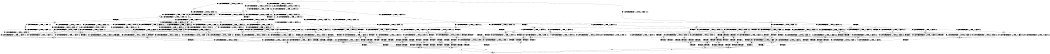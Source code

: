 digraph BCG {
size = "7, 10.5";
center = TRUE;
node [shape = circle];
0 [peripheries = 2];
0 -> 1 [label = "EX !0 !ATOMIC_EXCH_BRANCH (1, +1, TRUE, +0, 2, TRUE) !:0:1:2:"];
0 -> 2 [label = "EX !1 !ATOMIC_EXCH_BRANCH (1, +1, TRUE, +1, 1, FALSE) !:0:1:2:"];
0 -> 3 [label = "EX !2 !ATOMIC_EXCH_BRANCH (1, +0, TRUE, +0, 1, TRUE) !:0:1:2:"];
0 -> 4 [label = "EX !0 !ATOMIC_EXCH_BRANCH (1, +1, TRUE, +0, 2, TRUE) !:0:1:2:"];
1 -> 5 [label = "EX !2 !ATOMIC_EXCH_BRANCH (1, +0, TRUE, +0, 1, FALSE) !:0:1:2:"];
2 -> 6 [label = "EX !0 !ATOMIC_EXCH_BRANCH (1, +1, TRUE, +0, 2, FALSE) !:0:1:2:"];
2 -> 7 [label = "TERMINATE !1"];
2 -> 8 [label = "EX !2 !ATOMIC_EXCH_BRANCH (1, +0, TRUE, +0, 1, FALSE) !:0:1:2:"];
2 -> 9 [label = "EX !0 !ATOMIC_EXCH_BRANCH (1, +1, TRUE, +0, 2, FALSE) !:0:1:2:"];
3 -> 10 [label = "EX !0 !ATOMIC_EXCH_BRANCH (1, +1, TRUE, +0, 2, TRUE) !:0:1:2:"];
3 -> 11 [label = "EX !1 !ATOMIC_EXCH_BRANCH (1, +1, TRUE, +1, 1, FALSE) !:0:1:2:"];
3 -> 12 [label = "EX !0 !ATOMIC_EXCH_BRANCH (1, +1, TRUE, +0, 2, TRUE) !:0:1:2:"];
3 -> 3 [label = "EX !2 !ATOMIC_EXCH_BRANCH (1, +0, TRUE, +0, 1, TRUE) !:0:1:2:"];
4 -> 5 [label = "EX !2 !ATOMIC_EXCH_BRANCH (1, +0, TRUE, +0, 1, FALSE) !:0:1:2:"];
4 -> 13 [label = "TERMINATE !0"];
4 -> 14 [label = "EX !1 !ATOMIC_EXCH_BRANCH (1, +1, TRUE, +1, 1, TRUE) !:0:1:2:"];
4 -> 15 [label = "EX !2 !ATOMIC_EXCH_BRANCH (1, +0, TRUE, +0, 1, FALSE) !:0:1:2:"];
5 -> 16 [label = "EX !1 !ATOMIC_EXCH_BRANCH (1, +1, TRUE, +1, 1, FALSE) !:0:1:2:"];
6 -> 17 [label = "EX !2 !ATOMIC_EXCH_BRANCH (1, +0, TRUE, +0, 1, FALSE) !:0:1:2:"];
7 -> 18 [label = "EX !0 !ATOMIC_EXCH_BRANCH (1, +1, TRUE, +0, 2, FALSE) !:0:2:"];
7 -> 19 [label = "EX !2 !ATOMIC_EXCH_BRANCH (1, +0, TRUE, +0, 1, FALSE) !:0:2:"];
7 -> 20 [label = "EX !0 !ATOMIC_EXCH_BRANCH (1, +1, TRUE, +0, 2, FALSE) !:0:2:"];
8 -> 16 [label = "EX !0 !ATOMIC_EXCH_BRANCH (1, +1, TRUE, +0, 2, TRUE) !:0:1:2:"];
8 -> 21 [label = "TERMINATE !1"];
8 -> 22 [label = "TERMINATE !2"];
8 -> 23 [label = "EX !0 !ATOMIC_EXCH_BRANCH (1, +1, TRUE, +0, 2, TRUE) !:0:1:2:"];
9 -> 17 [label = "EX !2 !ATOMIC_EXCH_BRANCH (1, +0, TRUE, +0, 1, FALSE) !:0:1:2:"];
9 -> 24 [label = "TERMINATE !1"];
9 -> 25 [label = "TERMINATE !0"];
9 -> 26 [label = "EX !2 !ATOMIC_EXCH_BRANCH (1, +0, TRUE, +0, 1, FALSE) !:0:1:2:"];
10 -> 5 [label = "EX !2 !ATOMIC_EXCH_BRANCH (1, +0, TRUE, +0, 1, FALSE) !:0:1:2:"];
11 -> 27 [label = "EX !2 !ATOMIC_EXCH_BRANCH (1, +0, TRUE, +0, 1, FALSE) !:0:1:2:"];
11 -> 28 [label = "TERMINATE !1"];
11 -> 29 [label = "EX !0 !ATOMIC_EXCH_BRANCH (1, +1, TRUE, +0, 2, FALSE) !:0:1:2:"];
11 -> 8 [label = "EX !2 !ATOMIC_EXCH_BRANCH (1, +0, TRUE, +0, 1, FALSE) !:0:1:2:"];
12 -> 5 [label = "EX !2 !ATOMIC_EXCH_BRANCH (1, +0, TRUE, +0, 1, FALSE) !:0:1:2:"];
12 -> 30 [label = "TERMINATE !0"];
12 -> 31 [label = "EX !1 !ATOMIC_EXCH_BRANCH (1, +1, TRUE, +1, 1, TRUE) !:0:1:2:"];
12 -> 15 [label = "EX !2 !ATOMIC_EXCH_BRANCH (1, +0, TRUE, +0, 1, FALSE) !:0:1:2:"];
13 -> 32 [label = "EX !2 !ATOMIC_EXCH_BRANCH (1, +0, TRUE, +0, 1, FALSE) !:1:2:"];
13 -> 33 [label = "EX !1 !ATOMIC_EXCH_BRANCH (1, +1, TRUE, +1, 1, TRUE) !:1:2:"];
13 -> 34 [label = "EX !2 !ATOMIC_EXCH_BRANCH (1, +0, TRUE, +0, 1, FALSE) !:1:2:"];
14 -> 35 [label = "EX !2 !ATOMIC_EXCH_BRANCH (1, +0, TRUE, +0, 1, FALSE) !:0:1:2:"];
14 -> 36 [label = "TERMINATE !0"];
14 -> 37 [label = "EX !2 !ATOMIC_EXCH_BRANCH (1, +0, TRUE, +0, 1, FALSE) !:0:1:2:"];
14 -> 14 [label = "EX !1 !ATOMIC_EXCH_BRANCH (1, +1, TRUE, +1, 1, TRUE) !:0:1:2:"];
15 -> 16 [label = "EX !1 !ATOMIC_EXCH_BRANCH (1, +1, TRUE, +1, 1, FALSE) !:0:1:2:"];
15 -> 38 [label = "TERMINATE !2"];
15 -> 39 [label = "TERMINATE !0"];
15 -> 23 [label = "EX !1 !ATOMIC_EXCH_BRANCH (1, +1, TRUE, +1, 1, FALSE) !:0:1:2:"];
16 -> 40 [label = "TERMINATE !0"];
17 -> 41 [label = "TERMINATE !0"];
18 -> 42 [label = "EX !2 !ATOMIC_EXCH_BRANCH (1, +0, TRUE, +0, 1, FALSE) !:0:2:"];
19 -> 43 [label = "EX !0 !ATOMIC_EXCH_BRANCH (1, +1, TRUE, +0, 2, TRUE) !:0:2:"];
19 -> 44 [label = "TERMINATE !2"];
19 -> 45 [label = "EX !0 !ATOMIC_EXCH_BRANCH (1, +1, TRUE, +0, 2, TRUE) !:0:2:"];
20 -> 42 [label = "EX !2 !ATOMIC_EXCH_BRANCH (1, +0, TRUE, +0, 1, FALSE) !:0:2:"];
20 -> 46 [label = "TERMINATE !0"];
20 -> 47 [label = "EX !2 !ATOMIC_EXCH_BRANCH (1, +0, TRUE, +0, 1, FALSE) !:0:2:"];
21 -> 43 [label = "EX !0 !ATOMIC_EXCH_BRANCH (1, +1, TRUE, +0, 2, TRUE) !:0:2:"];
21 -> 44 [label = "TERMINATE !2"];
21 -> 45 [label = "EX !0 !ATOMIC_EXCH_BRANCH (1, +1, TRUE, +0, 2, TRUE) !:0:2:"];
22 -> 48 [label = "EX !0 !ATOMIC_EXCH_BRANCH (1, +1, TRUE, +0, 2, TRUE) !:0:1:"];
22 -> 44 [label = "TERMINATE !1"];
22 -> 49 [label = "EX !0 !ATOMIC_EXCH_BRANCH (1, +1, TRUE, +0, 2, TRUE) !:0:1:"];
23 -> 40 [label = "TERMINATE !0"];
23 -> 50 [label = "TERMINATE !1"];
23 -> 51 [label = "TERMINATE !2"];
23 -> 52 [label = "TERMINATE !0"];
24 -> 42 [label = "EX !2 !ATOMIC_EXCH_BRANCH (1, +0, TRUE, +0, 1, FALSE) !:0:2:"];
24 -> 46 [label = "TERMINATE !0"];
24 -> 47 [label = "EX !2 !ATOMIC_EXCH_BRANCH (1, +0, TRUE, +0, 1, FALSE) !:0:2:"];
25 -> 53 [label = "EX !2 !ATOMIC_EXCH_BRANCH (1, +0, TRUE, +0, 1, FALSE) !:1:2:"];
25 -> 46 [label = "TERMINATE !1"];
25 -> 54 [label = "EX !2 !ATOMIC_EXCH_BRANCH (1, +0, TRUE, +0, 1, FALSE) !:1:2:"];
26 -> 41 [label = "TERMINATE !0"];
26 -> 55 [label = "TERMINATE !1"];
26 -> 56 [label = "TERMINATE !2"];
26 -> 57 [label = "TERMINATE !0"];
27 -> 16 [label = "EX !0 !ATOMIC_EXCH_BRANCH (1, +1, TRUE, +0, 2, TRUE) !:0:1:2:"];
28 -> 58 [label = "EX !2 !ATOMIC_EXCH_BRANCH (1, +0, TRUE, +0, 1, FALSE) !:0:2:"];
28 -> 59 [label = "EX !0 !ATOMIC_EXCH_BRANCH (1, +1, TRUE, +0, 2, FALSE) !:0:2:"];
28 -> 19 [label = "EX !2 !ATOMIC_EXCH_BRANCH (1, +0, TRUE, +0, 1, FALSE) !:0:2:"];
29 -> 17 [label = "EX !2 !ATOMIC_EXCH_BRANCH (1, +0, TRUE, +0, 1, FALSE) !:0:1:2:"];
29 -> 60 [label = "TERMINATE !1"];
29 -> 61 [label = "TERMINATE !0"];
29 -> 26 [label = "EX !2 !ATOMIC_EXCH_BRANCH (1, +0, TRUE, +0, 1, FALSE) !:0:1:2:"];
30 -> 32 [label = "EX !2 !ATOMIC_EXCH_BRANCH (1, +0, TRUE, +0, 1, FALSE) !:1:2:"];
30 -> 62 [label = "EX !1 !ATOMIC_EXCH_BRANCH (1, +1, TRUE, +1, 1, TRUE) !:1:2:"];
30 -> 34 [label = "EX !2 !ATOMIC_EXCH_BRANCH (1, +0, TRUE, +0, 1, FALSE) !:1:2:"];
31 -> 35 [label = "EX !2 !ATOMIC_EXCH_BRANCH (1, +0, TRUE, +0, 1, FALSE) !:0:1:2:"];
31 -> 63 [label = "TERMINATE !0"];
31 -> 37 [label = "EX !2 !ATOMIC_EXCH_BRANCH (1, +0, TRUE, +0, 1, FALSE) !:0:1:2:"];
31 -> 31 [label = "EX !1 !ATOMIC_EXCH_BRANCH (1, +1, TRUE, +1, 1, TRUE) !:0:1:2:"];
32 -> 64 [label = "EX !1 !ATOMIC_EXCH_BRANCH (1, +1, TRUE, +1, 1, FALSE) !:1:2:"];
33 -> 65 [label = "EX !2 !ATOMIC_EXCH_BRANCH (1, +0, TRUE, +0, 1, FALSE) !:1:2:"];
33 -> 66 [label = "EX !2 !ATOMIC_EXCH_BRANCH (1, +0, TRUE, +0, 1, FALSE) !:1:2:"];
33 -> 33 [label = "EX !1 !ATOMIC_EXCH_BRANCH (1, +1, TRUE, +1, 1, TRUE) !:1:2:"];
34 -> 64 [label = "EX !1 !ATOMIC_EXCH_BRANCH (1, +1, TRUE, +1, 1, FALSE) !:1:2:"];
34 -> 67 [label = "TERMINATE !2"];
34 -> 68 [label = "EX !1 !ATOMIC_EXCH_BRANCH (1, +1, TRUE, +1, 1, FALSE) !:1:2:"];
35 -> 16 [label = "EX !1 !ATOMIC_EXCH_BRANCH (1, +1, TRUE, +1, 1, FALSE) !:0:1:2:"];
36 -> 69 [label = "EX !1 !ATOMIC_EXCH_BRANCH (1, +1, TRUE, +1, 1, TRUE) !:1:2:"];
36 -> 66 [label = "EX !2 !ATOMIC_EXCH_BRANCH (1, +0, TRUE, +0, 1, FALSE) !:1:2:"];
36 -> 33 [label = "EX !1 !ATOMIC_EXCH_BRANCH (1, +1, TRUE, +1, 1, TRUE) !:1:2:"];
37 -> 16 [label = "EX !1 !ATOMIC_EXCH_BRANCH (1, +1, TRUE, +1, 1, FALSE) !:0:1:2:"];
37 -> 70 [label = "TERMINATE !2"];
37 -> 71 [label = "TERMINATE !0"];
37 -> 23 [label = "EX !1 !ATOMIC_EXCH_BRANCH (1, +1, TRUE, +1, 1, FALSE) !:0:1:2:"];
38 -> 48 [label = "EX !1 !ATOMIC_EXCH_BRANCH (1, +1, TRUE, +1, 1, FALSE) !:0:1:"];
38 -> 67 [label = "TERMINATE !0"];
38 -> 49 [label = "EX !1 !ATOMIC_EXCH_BRANCH (1, +1, TRUE, +1, 1, FALSE) !:0:1:"];
39 -> 64 [label = "EX !1 !ATOMIC_EXCH_BRANCH (1, +1, TRUE, +1, 1, FALSE) !:1:2:"];
39 -> 67 [label = "TERMINATE !2"];
39 -> 68 [label = "EX !1 !ATOMIC_EXCH_BRANCH (1, +1, TRUE, +1, 1, FALSE) !:1:2:"];
40 -> 72 [label = "TERMINATE !2"];
41 -> 73 [label = "TERMINATE !2"];
42 -> 74 [label = "TERMINATE !0"];
43 -> 75 [label = "TERMINATE !0"];
44 -> 76 [label = "EX !0 !ATOMIC_EXCH_BRANCH (1, +1, TRUE, +0, 2, TRUE) !:0:"];
44 -> 77 [label = "EX !0 !ATOMIC_EXCH_BRANCH (1, +1, TRUE, +0, 2, TRUE) !:0:"];
45 -> 75 [label = "TERMINATE !0"];
45 -> 78 [label = "TERMINATE !2"];
45 -> 79 [label = "TERMINATE !0"];
46 -> 80 [label = "EX !2 !ATOMIC_EXCH_BRANCH (1, +0, TRUE, +0, 1, FALSE) !:2:"];
46 -> 81 [label = "EX !2 !ATOMIC_EXCH_BRANCH (1, +0, TRUE, +0, 1, FALSE) !:2:"];
47 -> 74 [label = "TERMINATE !0"];
47 -> 82 [label = "TERMINATE !2"];
47 -> 83 [label = "TERMINATE !0"];
48 -> 72 [label = "TERMINATE !0"];
49 -> 72 [label = "TERMINATE !0"];
49 -> 78 [label = "TERMINATE !1"];
49 -> 84 [label = "TERMINATE !0"];
50 -> 75 [label = "TERMINATE !0"];
50 -> 78 [label = "TERMINATE !2"];
50 -> 79 [label = "TERMINATE !0"];
51 -> 72 [label = "TERMINATE !0"];
51 -> 78 [label = "TERMINATE !1"];
51 -> 84 [label = "TERMINATE !0"];
52 -> 72 [label = "TERMINATE !2"];
52 -> 79 [label = "TERMINATE !1"];
52 -> 84 [label = "TERMINATE !2"];
53 -> 73 [label = "TERMINATE !2"];
54 -> 73 [label = "TERMINATE !2"];
54 -> 83 [label = "TERMINATE !1"];
54 -> 85 [label = "TERMINATE !2"];
55 -> 74 [label = "TERMINATE !0"];
55 -> 82 [label = "TERMINATE !2"];
55 -> 83 [label = "TERMINATE !0"];
56 -> 73 [label = "TERMINATE !0"];
56 -> 82 [label = "TERMINATE !1"];
56 -> 85 [label = "TERMINATE !0"];
57 -> 73 [label = "TERMINATE !2"];
57 -> 83 [label = "TERMINATE !1"];
57 -> 85 [label = "TERMINATE !2"];
58 -> 43 [label = "EX !0 !ATOMIC_EXCH_BRANCH (1, +1, TRUE, +0, 2, TRUE) !:0:2:"];
59 -> 42 [label = "EX !2 !ATOMIC_EXCH_BRANCH (1, +0, TRUE, +0, 1, FALSE) !:0:2:"];
59 -> 86 [label = "TERMINATE !0"];
59 -> 47 [label = "EX !2 !ATOMIC_EXCH_BRANCH (1, +0, TRUE, +0, 1, FALSE) !:0:2:"];
60 -> 42 [label = "EX !2 !ATOMIC_EXCH_BRANCH (1, +0, TRUE, +0, 1, FALSE) !:0:2:"];
60 -> 86 [label = "TERMINATE !0"];
60 -> 47 [label = "EX !2 !ATOMIC_EXCH_BRANCH (1, +0, TRUE, +0, 1, FALSE) !:0:2:"];
61 -> 53 [label = "EX !2 !ATOMIC_EXCH_BRANCH (1, +0, TRUE, +0, 1, FALSE) !:1:2:"];
61 -> 86 [label = "TERMINATE !1"];
61 -> 54 [label = "EX !2 !ATOMIC_EXCH_BRANCH (1, +0, TRUE, +0, 1, FALSE) !:1:2:"];
62 -> 65 [label = "EX !2 !ATOMIC_EXCH_BRANCH (1, +0, TRUE, +0, 1, FALSE) !:1:2:"];
62 -> 66 [label = "EX !2 !ATOMIC_EXCH_BRANCH (1, +0, TRUE, +0, 1, FALSE) !:1:2:"];
62 -> 62 [label = "EX !1 !ATOMIC_EXCH_BRANCH (1, +1, TRUE, +1, 1, TRUE) !:1:2:"];
63 -> 87 [label = "EX !1 !ATOMIC_EXCH_BRANCH (1, +1, TRUE, +1, 1, TRUE) !:1:2:"];
63 -> 66 [label = "EX !2 !ATOMIC_EXCH_BRANCH (1, +0, TRUE, +0, 1, FALSE) !:1:2:"];
63 -> 62 [label = "EX !1 !ATOMIC_EXCH_BRANCH (1, +1, TRUE, +1, 1, TRUE) !:1:2:"];
64 -> 72 [label = "TERMINATE !2"];
65 -> 64 [label = "EX !1 !ATOMIC_EXCH_BRANCH (1, +1, TRUE, +1, 1, FALSE) !:1:2:"];
66 -> 64 [label = "EX !1 !ATOMIC_EXCH_BRANCH (1, +1, TRUE, +1, 1, FALSE) !:1:2:"];
66 -> 88 [label = "TERMINATE !2"];
66 -> 68 [label = "EX !1 !ATOMIC_EXCH_BRANCH (1, +1, TRUE, +1, 1, FALSE) !:1:2:"];
67 -> 89 [label = "EX !1 !ATOMIC_EXCH_BRANCH (1, +1, TRUE, +1, 1, FALSE) !:1:"];
67 -> 90 [label = "EX !1 !ATOMIC_EXCH_BRANCH (1, +1, TRUE, +1, 1, FALSE) !:1:"];
68 -> 72 [label = "TERMINATE !2"];
68 -> 79 [label = "TERMINATE !1"];
68 -> 84 [label = "TERMINATE !2"];
69 -> 65 [label = "EX !2 !ATOMIC_EXCH_BRANCH (1, +0, TRUE, +0, 1, FALSE) !:1:2:"];
70 -> 48 [label = "EX !1 !ATOMIC_EXCH_BRANCH (1, +1, TRUE, +1, 1, FALSE) !:0:1:"];
70 -> 88 [label = "TERMINATE !0"];
70 -> 49 [label = "EX !1 !ATOMIC_EXCH_BRANCH (1, +1, TRUE, +1, 1, FALSE) !:0:1:"];
71 -> 64 [label = "EX !1 !ATOMIC_EXCH_BRANCH (1, +1, TRUE, +1, 1, FALSE) !:1:2:"];
71 -> 88 [label = "TERMINATE !2"];
71 -> 68 [label = "EX !1 !ATOMIC_EXCH_BRANCH (1, +1, TRUE, +1, 1, FALSE) !:1:2:"];
72 -> 91 [label = "TERMINATE !1"];
73 -> 92 [label = "TERMINATE !1"];
74 -> 92 [label = "TERMINATE !2"];
75 -> 91 [label = "TERMINATE !2"];
76 -> 91 [label = "TERMINATE !0"];
77 -> 91 [label = "TERMINATE !0"];
77 -> 93 [label = "TERMINATE !0"];
78 -> 91 [label = "TERMINATE !0"];
78 -> 93 [label = "TERMINATE !0"];
79 -> 91 [label = "TERMINATE !2"];
79 -> 93 [label = "TERMINATE !2"];
80 -> 92 [label = "TERMINATE !2"];
81 -> 92 [label = "TERMINATE !2"];
81 -> 94 [label = "TERMINATE !2"];
82 -> 92 [label = "TERMINATE !0"];
82 -> 94 [label = "TERMINATE !0"];
83 -> 92 [label = "TERMINATE !2"];
83 -> 94 [label = "TERMINATE !2"];
84 -> 91 [label = "TERMINATE !1"];
84 -> 93 [label = "TERMINATE !1"];
85 -> 92 [label = "TERMINATE !1"];
85 -> 94 [label = "TERMINATE !1"];
86 -> 80 [label = "EX !2 !ATOMIC_EXCH_BRANCH (1, +0, TRUE, +0, 1, FALSE) !:2:"];
86 -> 81 [label = "EX !2 !ATOMIC_EXCH_BRANCH (1, +0, TRUE, +0, 1, FALSE) !:2:"];
87 -> 65 [label = "EX !2 !ATOMIC_EXCH_BRANCH (1, +0, TRUE, +0, 1, FALSE) !:1:2:"];
88 -> 89 [label = "EX !1 !ATOMIC_EXCH_BRANCH (1, +1, TRUE, +1, 1, FALSE) !:1:"];
88 -> 90 [label = "EX !1 !ATOMIC_EXCH_BRANCH (1, +1, TRUE, +1, 1, FALSE) !:1:"];
89 -> 91 [label = "TERMINATE !1"];
90 -> 91 [label = "TERMINATE !1"];
90 -> 93 [label = "TERMINATE !1"];
91 -> 95 [label = "exit"];
92 -> 95 [label = "exit"];
93 -> 95 [label = "exit"];
94 -> 95 [label = "exit"];
}
